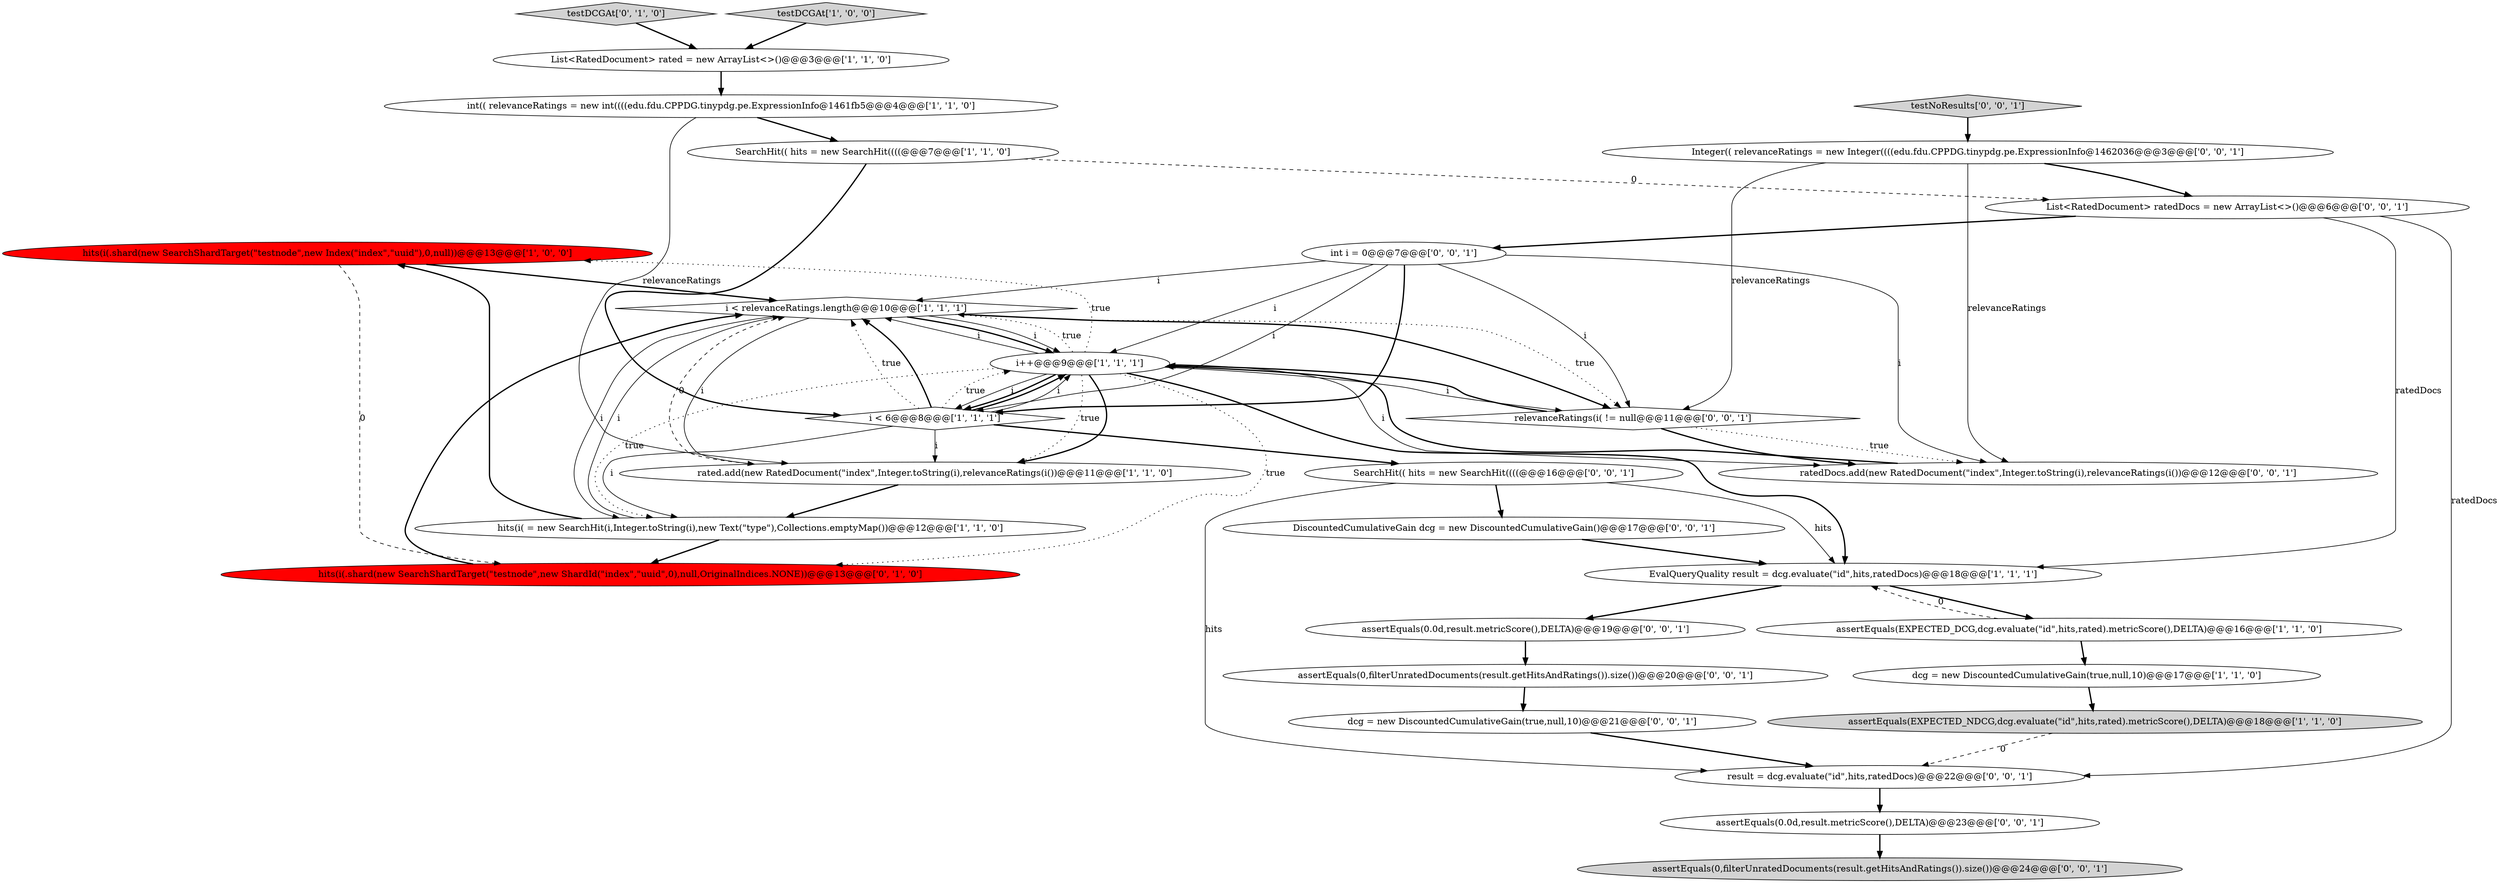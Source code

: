 digraph {
6 [style = filled, label = "hits(i(.shard(new SearchShardTarget(\"testnode\",new Index(\"index\",\"uuid\"),0,null))@@@13@@@['1', '0', '0']", fillcolor = red, shape = ellipse image = "AAA1AAABBB1BBB"];
8 [style = filled, label = "List<RatedDocument> rated = new ArrayList<>()@@@3@@@['1', '1', '0']", fillcolor = white, shape = ellipse image = "AAA0AAABBB1BBB"];
11 [style = filled, label = "i++@@@9@@@['1', '1', '1']", fillcolor = white, shape = ellipse image = "AAA0AAABBB1BBB"];
2 [style = filled, label = "assertEquals(EXPECTED_DCG,dcg.evaluate(\"id\",hits,rated).metricScore(),DELTA)@@@16@@@['1', '1', '0']", fillcolor = white, shape = ellipse image = "AAA0AAABBB1BBB"];
10 [style = filled, label = "i < 6@@@8@@@['1', '1', '1']", fillcolor = white, shape = diamond image = "AAA0AAABBB1BBB"];
29 [style = filled, label = "List<RatedDocument> ratedDocs = new ArrayList<>()@@@6@@@['0', '0', '1']", fillcolor = white, shape = ellipse image = "AAA0AAABBB3BBB"];
23 [style = filled, label = "Integer(( relevanceRatings = new Integer((((edu.fdu.CPPDG.tinypdg.pe.ExpressionInfo@1462036@@@3@@@['0', '0', '1']", fillcolor = white, shape = ellipse image = "AAA0AAABBB3BBB"];
12 [style = filled, label = "rated.add(new RatedDocument(\"index\",Integer.toString(i),relevanceRatings(i())@@@11@@@['1', '1', '0']", fillcolor = white, shape = ellipse image = "AAA0AAABBB1BBB"];
27 [style = filled, label = "assertEquals(0.0d,result.metricScore(),DELTA)@@@23@@@['0', '0', '1']", fillcolor = white, shape = ellipse image = "AAA0AAABBB3BBB"];
15 [style = filled, label = "testDCGAt['0', '1', '0']", fillcolor = lightgray, shape = diamond image = "AAA0AAABBB2BBB"];
20 [style = filled, label = "testNoResults['0', '0', '1']", fillcolor = lightgray, shape = diamond image = "AAA0AAABBB3BBB"];
3 [style = filled, label = "dcg = new DiscountedCumulativeGain(true,null,10)@@@17@@@['1', '1', '0']", fillcolor = white, shape = ellipse image = "AAA0AAABBB1BBB"];
7 [style = filled, label = "testDCGAt['1', '0', '0']", fillcolor = lightgray, shape = diamond image = "AAA0AAABBB1BBB"];
19 [style = filled, label = "ratedDocs.add(new RatedDocument(\"index\",Integer.toString(i),relevanceRatings(i())@@@12@@@['0', '0', '1']", fillcolor = white, shape = ellipse image = "AAA0AAABBB3BBB"];
16 [style = filled, label = "dcg = new DiscountedCumulativeGain(true,null,10)@@@21@@@['0', '0', '1']", fillcolor = white, shape = ellipse image = "AAA0AAABBB3BBB"];
13 [style = filled, label = "hits(i( = new SearchHit(i,Integer.toString(i),new Text(\"type\"),Collections.emptyMap())@@@12@@@['1', '1', '0']", fillcolor = white, shape = ellipse image = "AAA0AAABBB1BBB"];
1 [style = filled, label = "i < relevanceRatings.length@@@10@@@['1', '1', '1']", fillcolor = white, shape = diamond image = "AAA0AAABBB1BBB"];
21 [style = filled, label = "DiscountedCumulativeGain dcg = new DiscountedCumulativeGain()@@@17@@@['0', '0', '1']", fillcolor = white, shape = ellipse image = "AAA0AAABBB3BBB"];
25 [style = filled, label = "assertEquals(0.0d,result.metricScore(),DELTA)@@@19@@@['0', '0', '1']", fillcolor = white, shape = ellipse image = "AAA0AAABBB3BBB"];
9 [style = filled, label = "EvalQueryQuality result = dcg.evaluate(\"id\",hits,ratedDocs)@@@18@@@['1', '1', '1']", fillcolor = white, shape = ellipse image = "AAA0AAABBB1BBB"];
28 [style = filled, label = "result = dcg.evaluate(\"id\",hits,ratedDocs)@@@22@@@['0', '0', '1']", fillcolor = white, shape = ellipse image = "AAA0AAABBB3BBB"];
26 [style = filled, label = "assertEquals(0,filterUnratedDocuments(result.getHitsAndRatings()).size())@@@20@@@['0', '0', '1']", fillcolor = white, shape = ellipse image = "AAA0AAABBB3BBB"];
18 [style = filled, label = "SearchHit(( hits = new SearchHit((((@@@16@@@['0', '0', '1']", fillcolor = white, shape = ellipse image = "AAA0AAABBB3BBB"];
0 [style = filled, label = "assertEquals(EXPECTED_NDCG,dcg.evaluate(\"id\",hits,rated).metricScore(),DELTA)@@@18@@@['1', '1', '0']", fillcolor = lightgray, shape = ellipse image = "AAA0AAABBB1BBB"];
4 [style = filled, label = "SearchHit(( hits = new SearchHit((((@@@7@@@['1', '1', '0']", fillcolor = white, shape = ellipse image = "AAA0AAABBB1BBB"];
22 [style = filled, label = "assertEquals(0,filterUnratedDocuments(result.getHitsAndRatings()).size())@@@24@@@['0', '0', '1']", fillcolor = lightgray, shape = ellipse image = "AAA0AAABBB3BBB"];
14 [style = filled, label = "hits(i(.shard(new SearchShardTarget(\"testnode\",new ShardId(\"index\",\"uuid\",0),null,OriginalIndices.NONE))@@@13@@@['0', '1', '0']", fillcolor = red, shape = ellipse image = "AAA1AAABBB2BBB"];
24 [style = filled, label = "relevanceRatings(i( != null@@@11@@@['0', '0', '1']", fillcolor = white, shape = diamond image = "AAA0AAABBB3BBB"];
5 [style = filled, label = "int(( relevanceRatings = new int((((edu.fdu.CPPDG.tinypdg.pe.ExpressionInfo@1461fb5@@@4@@@['1', '1', '0']", fillcolor = white, shape = ellipse image = "AAA0AAABBB1BBB"];
17 [style = filled, label = "int i = 0@@@7@@@['0', '0', '1']", fillcolor = white, shape = ellipse image = "AAA0AAABBB3BBB"];
4->10 [style = bold, label=""];
17->10 [style = bold, label=""];
10->18 [style = bold, label=""];
11->10 [style = solid, label="i"];
10->12 [style = solid, label="i"];
29->17 [style = bold, label=""];
24->19 [style = bold, label=""];
17->19 [style = solid, label="i"];
18->9 [style = solid, label="hits"];
9->2 [style = bold, label=""];
13->1 [style = solid, label="i"];
11->1 [style = dotted, label="true"];
2->3 [style = bold, label=""];
23->24 [style = solid, label="relevanceRatings"];
17->11 [style = solid, label="i"];
11->1 [style = solid, label="i"];
11->12 [style = dotted, label="true"];
11->14 [style = dotted, label="true"];
1->24 [style = dotted, label="true"];
19->11 [style = bold, label=""];
11->12 [style = bold, label=""];
5->12 [style = solid, label="relevanceRatings"];
18->28 [style = solid, label="hits"];
11->13 [style = dotted, label="true"];
6->14 [style = dashed, label="0"];
11->9 [style = bold, label=""];
7->8 [style = bold, label=""];
27->22 [style = bold, label=""];
29->28 [style = solid, label="ratedDocs"];
10->13 [style = solid, label="i"];
0->28 [style = dashed, label="0"];
11->24 [style = solid, label="i"];
3->0 [style = bold, label=""];
14->1 [style = bold, label=""];
1->11 [style = bold, label=""];
10->11 [style = solid, label="i"];
23->29 [style = bold, label=""];
12->13 [style = bold, label=""];
6->1 [style = bold, label=""];
26->16 [style = bold, label=""];
21->9 [style = bold, label=""];
17->1 [style = solid, label="i"];
16->28 [style = bold, label=""];
8->5 [style = bold, label=""];
20->23 [style = bold, label=""];
2->9 [style = dashed, label="0"];
29->9 [style = solid, label="ratedDocs"];
10->11 [style = dotted, label="true"];
11->10 [style = bold, label=""];
1->24 [style = bold, label=""];
24->11 [style = bold, label=""];
11->6 [style = dotted, label="true"];
9->25 [style = bold, label=""];
1->12 [style = solid, label="i"];
5->4 [style = bold, label=""];
25->26 [style = bold, label=""];
11->19 [style = solid, label="i"];
12->1 [style = dashed, label="0"];
1->11 [style = solid, label="i"];
17->24 [style = solid, label="i"];
24->19 [style = dotted, label="true"];
28->27 [style = bold, label=""];
18->21 [style = bold, label=""];
13->6 [style = bold, label=""];
10->1 [style = dotted, label="true"];
4->29 [style = dashed, label="0"];
10->1 [style = bold, label=""];
13->14 [style = bold, label=""];
15->8 [style = bold, label=""];
1->13 [style = solid, label="i"];
23->19 [style = solid, label="relevanceRatings"];
17->10 [style = solid, label="i"];
10->11 [style = bold, label=""];
}
